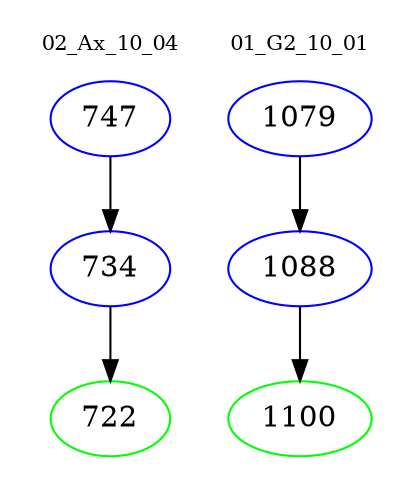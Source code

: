 digraph{
subgraph cluster_0 {
color = white
label = "02_Ax_10_04";
fontsize=10;
T0_747 [label="747", color="blue"]
T0_747 -> T0_734 [color="black"]
T0_734 [label="734", color="blue"]
T0_734 -> T0_722 [color="black"]
T0_722 [label="722", color="green"]
}
subgraph cluster_1 {
color = white
label = "01_G2_10_01";
fontsize=10;
T1_1079 [label="1079", color="blue"]
T1_1079 -> T1_1088 [color="black"]
T1_1088 [label="1088", color="blue"]
T1_1088 -> T1_1100 [color="black"]
T1_1100 [label="1100", color="green"]
}
}
